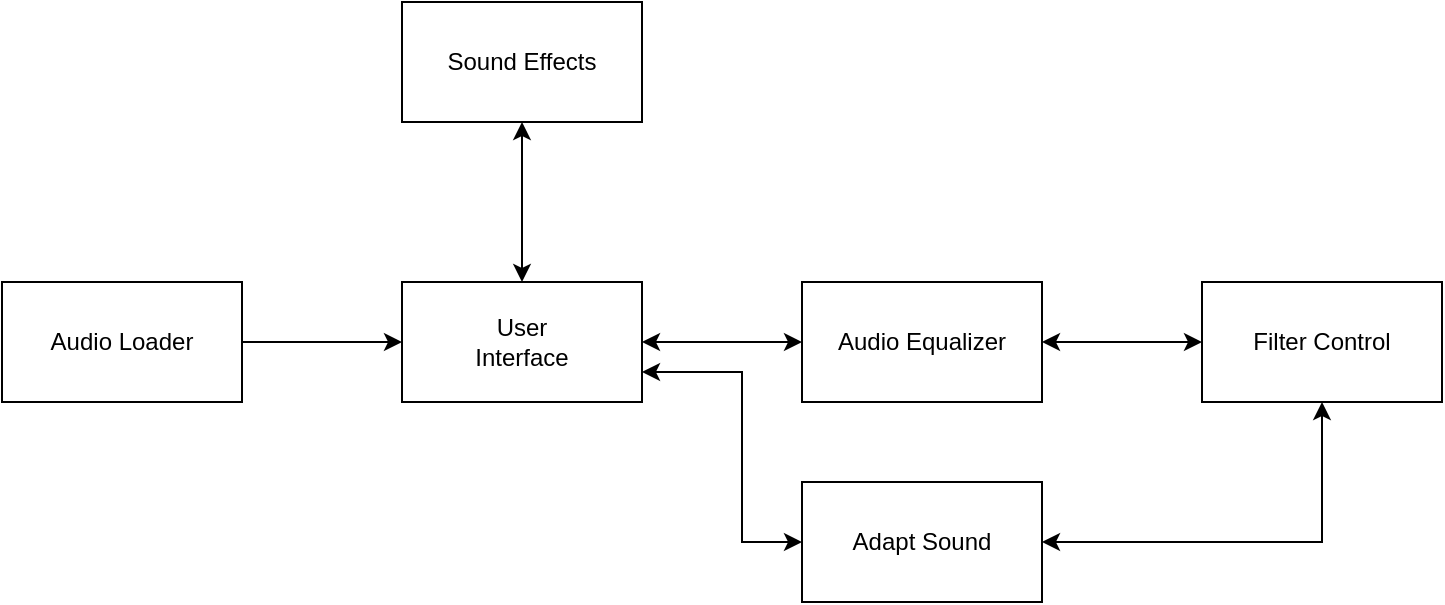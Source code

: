 <mxfile version="15.8.6" type="device"><diagram id="abvAPJu-Np6quLJ-VA1R" name="Page-1"><mxGraphModel dx="868" dy="1619" grid="1" gridSize="10" guides="1" tooltips="1" connect="1" arrows="1" fold="1" page="1" pageScale="1" pageWidth="827" pageHeight="1169" math="0" shadow="0"><root><mxCell id="0"/><mxCell id="1" parent="0"/><mxCell id="fCl-a4CI9kvXKFaoOMsG-2" value="User&lt;br&gt;Interface" style="rounded=0;whiteSpace=wrap;html=1;" vertex="1" parent="1"><mxGeometry x="280" y="80" width="120" height="60" as="geometry"/></mxCell><mxCell id="fCl-a4CI9kvXKFaoOMsG-3" value="Audio Equalizer" style="rounded=0;whiteSpace=wrap;html=1;" vertex="1" parent="1"><mxGeometry x="480" y="80" width="120" height="60" as="geometry"/></mxCell><mxCell id="fCl-a4CI9kvXKFaoOMsG-5" value="Filter Control" style="rounded=0;whiteSpace=wrap;html=1;" vertex="1" parent="1"><mxGeometry x="680" y="80" width="120" height="60" as="geometry"/></mxCell><mxCell id="fCl-a4CI9kvXKFaoOMsG-7" value="Adapt Sound" style="rounded=0;whiteSpace=wrap;html=1;" vertex="1" parent="1"><mxGeometry x="480" y="180" width="120" height="60" as="geometry"/></mxCell><mxCell id="fCl-a4CI9kvXKFaoOMsG-13" value="" style="endArrow=classic;startArrow=classic;html=1;rounded=0;entryX=0.5;entryY=1;entryDx=0;entryDy=0;exitX=1;exitY=0.5;exitDx=0;exitDy=0;" edge="1" parent="1" source="fCl-a4CI9kvXKFaoOMsG-7" target="fCl-a4CI9kvXKFaoOMsG-5"><mxGeometry width="50" height="50" relative="1" as="geometry"><mxPoint x="600" y="230" as="sourcePoint"/><mxPoint x="650" y="180" as="targetPoint"/><Array as="points"><mxPoint x="740" y="210"/></Array></mxGeometry></mxCell><mxCell id="fCl-a4CI9kvXKFaoOMsG-14" value="" style="endArrow=classic;startArrow=classic;html=1;rounded=0;entryX=1;entryY=0.75;entryDx=0;entryDy=0;exitX=0;exitY=0.5;exitDx=0;exitDy=0;" edge="1" parent="1" source="fCl-a4CI9kvXKFaoOMsG-7" target="fCl-a4CI9kvXKFaoOMsG-2"><mxGeometry width="50" height="50" relative="1" as="geometry"><mxPoint x="600" y="230" as="sourcePoint"/><mxPoint x="510" y="160" as="targetPoint"/><Array as="points"><mxPoint x="450" y="210"/><mxPoint x="450" y="125"/></Array></mxGeometry></mxCell><mxCell id="fCl-a4CI9kvXKFaoOMsG-15" value="" style="endArrow=classic;startArrow=classic;html=1;rounded=0;exitX=1;exitY=0.5;exitDx=0;exitDy=0;entryX=0;entryY=0.5;entryDx=0;entryDy=0;" edge="1" parent="1" source="fCl-a4CI9kvXKFaoOMsG-2" target="fCl-a4CI9kvXKFaoOMsG-3"><mxGeometry width="50" height="50" relative="1" as="geometry"><mxPoint x="600" y="230" as="sourcePoint"/><mxPoint x="650" y="180" as="targetPoint"/></mxGeometry></mxCell><mxCell id="fCl-a4CI9kvXKFaoOMsG-16" value="" style="endArrow=classic;startArrow=classic;html=1;rounded=0;entryX=0;entryY=0.5;entryDx=0;entryDy=0;exitX=1;exitY=0.5;exitDx=0;exitDy=0;" edge="1" parent="1" source="fCl-a4CI9kvXKFaoOMsG-3" target="fCl-a4CI9kvXKFaoOMsG-5"><mxGeometry width="50" height="50" relative="1" as="geometry"><mxPoint x="600" y="230" as="sourcePoint"/><mxPoint x="650" y="180" as="targetPoint"/></mxGeometry></mxCell><mxCell id="fCl-a4CI9kvXKFaoOMsG-21" value="Sound Effects" style="rounded=0;whiteSpace=wrap;html=1;" vertex="1" parent="1"><mxGeometry x="280" y="-60" width="120" height="60" as="geometry"/></mxCell><mxCell id="fCl-a4CI9kvXKFaoOMsG-25" value="" style="edgeStyle=orthogonalEdgeStyle;rounded=0;orthogonalLoop=1;jettySize=auto;html=1;" edge="1" parent="1" source="fCl-a4CI9kvXKFaoOMsG-23" target="fCl-a4CI9kvXKFaoOMsG-2"><mxGeometry relative="1" as="geometry"/></mxCell><mxCell id="fCl-a4CI9kvXKFaoOMsG-23" value="Audio Loader" style="rounded=0;whiteSpace=wrap;html=1;" vertex="1" parent="1"><mxGeometry x="80" y="80" width="120" height="60" as="geometry"/></mxCell><mxCell id="fCl-a4CI9kvXKFaoOMsG-26" value="" style="endArrow=classic;startArrow=classic;html=1;rounded=0;entryX=0.5;entryY=1;entryDx=0;entryDy=0;exitX=0.5;exitY=0;exitDx=0;exitDy=0;" edge="1" parent="1" source="fCl-a4CI9kvXKFaoOMsG-2" target="fCl-a4CI9kvXKFaoOMsG-21"><mxGeometry width="50" height="50" relative="1" as="geometry"><mxPoint x="470" y="30" as="sourcePoint"/><mxPoint x="430" y="160" as="targetPoint"/></mxGeometry></mxCell></root></mxGraphModel></diagram></mxfile>